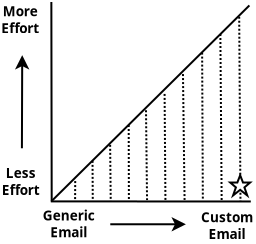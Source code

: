<?xml version="1.0" encoding="UTF-8"?>
<dia:diagram xmlns:dia="http://www.lysator.liu.se/~alla/dia/">
  <dia:layer name="Background" visible="true" active="true">
    <dia:object type="Standard - Line" version="0" id="O0">
      <dia:attribute name="obj_pos">
        <dia:point val="15.099,19.981"/>
      </dia:attribute>
      <dia:attribute name="obj_bb">
        <dia:rectangle val="15.028,10.153;25.034,20.052"/>
      </dia:attribute>
      <dia:attribute name="conn_endpoints">
        <dia:point val="15.099,19.981"/>
        <dia:point val="24.963,10.223"/>
      </dia:attribute>
      <dia:attribute name="numcp">
        <dia:int val="1"/>
      </dia:attribute>
    </dia:object>
    <dia:object type="Standard - Text" version="1" id="O1">
      <dia:attribute name="obj_pos">
        <dia:point val="15.842,21.113"/>
      </dia:attribute>
      <dia:attribute name="obj_bb">
        <dia:rectangle val="15.842,20.518;15.842,21.263"/>
      </dia:attribute>
      <dia:attribute name="text">
        <dia:composite type="text">
          <dia:attribute name="string">
            <dia:string>##</dia:string>
          </dia:attribute>
          <dia:attribute name="font">
            <dia:font family="sans" style="0" name="Helvetica"/>
          </dia:attribute>
          <dia:attribute name="height">
            <dia:real val="0.8"/>
          </dia:attribute>
          <dia:attribute name="pos">
            <dia:point val="15.842,21.113"/>
          </dia:attribute>
          <dia:attribute name="color">
            <dia:color val="#000000"/>
          </dia:attribute>
          <dia:attribute name="alignment">
            <dia:enum val="0"/>
          </dia:attribute>
        </dia:composite>
      </dia:attribute>
      <dia:attribute name="valign">
        <dia:enum val="3"/>
      </dia:attribute>
    </dia:object>
    <dia:object type="Standard - Text" version="1" id="O2">
      <dia:attribute name="obj_pos">
        <dia:point val="15.931,20.97"/>
      </dia:attribute>
      <dia:attribute name="obj_bb">
        <dia:rectangle val="14.467,20.34;17.395,21.977"/>
      </dia:attribute>
      <dia:attribute name="text">
        <dia:composite type="text">
          <dia:attribute name="string">
            <dia:string>#Generic
Email#</dia:string>
          </dia:attribute>
          <dia:attribute name="font">
            <dia:font family="sans" style="80" name="Helvetica-Bold"/>
          </dia:attribute>
          <dia:attribute name="height">
            <dia:real val="0.847"/>
          </dia:attribute>
          <dia:attribute name="pos">
            <dia:point val="15.931,20.97"/>
          </dia:attribute>
          <dia:attribute name="color">
            <dia:color val="#000000"/>
          </dia:attribute>
          <dia:attribute name="alignment">
            <dia:enum val="1"/>
          </dia:attribute>
        </dia:composite>
      </dia:attribute>
      <dia:attribute name="valign">
        <dia:enum val="3"/>
      </dia:attribute>
    </dia:object>
    <dia:object type="Standard - Text" version="1" id="O3">
      <dia:attribute name="obj_pos">
        <dia:point val="23.841,21.058"/>
      </dia:attribute>
      <dia:attribute name="obj_bb">
        <dia:rectangle val="22.402,20.428;25.28,22.065"/>
      </dia:attribute>
      <dia:attribute name="text">
        <dia:composite type="text">
          <dia:attribute name="string">
            <dia:string>#Custom
Email#</dia:string>
          </dia:attribute>
          <dia:attribute name="font">
            <dia:font family="sans" style="80" name="Helvetica-Bold"/>
          </dia:attribute>
          <dia:attribute name="height">
            <dia:real val="0.847"/>
          </dia:attribute>
          <dia:attribute name="pos">
            <dia:point val="23.841,21.058"/>
          </dia:attribute>
          <dia:attribute name="color">
            <dia:color val="#000000"/>
          </dia:attribute>
          <dia:attribute name="alignment">
            <dia:enum val="1"/>
          </dia:attribute>
        </dia:composite>
      </dia:attribute>
      <dia:attribute name="valign">
        <dia:enum val="3"/>
      </dia:attribute>
    </dia:object>
    <dia:object type="Standard - Text" version="1" id="O4">
      <dia:attribute name="obj_pos">
        <dia:point val="13.508,10.762"/>
      </dia:attribute>
      <dia:attribute name="obj_bb">
        <dia:rectangle val="12.419,10.133;14.596,11.769"/>
      </dia:attribute>
      <dia:attribute name="text">
        <dia:composite type="text">
          <dia:attribute name="string">
            <dia:string>#More
Effort#</dia:string>
          </dia:attribute>
          <dia:attribute name="font">
            <dia:font family="sans" style="80" name="Helvetica-Bold"/>
          </dia:attribute>
          <dia:attribute name="height">
            <dia:real val="0.847"/>
          </dia:attribute>
          <dia:attribute name="pos">
            <dia:point val="13.508,10.762"/>
          </dia:attribute>
          <dia:attribute name="color">
            <dia:color val="#000000"/>
          </dia:attribute>
          <dia:attribute name="alignment">
            <dia:enum val="1"/>
          </dia:attribute>
        </dia:composite>
      </dia:attribute>
      <dia:attribute name="valign">
        <dia:enum val="3"/>
      </dia:attribute>
    </dia:object>
    <dia:object type="Standard - Text" version="1" id="O5">
      <dia:attribute name="obj_pos">
        <dia:point val="13.528,18.853"/>
      </dia:attribute>
      <dia:attribute name="obj_bb">
        <dia:rectangle val="12.44,18.223;14.617,19.86"/>
      </dia:attribute>
      <dia:attribute name="text">
        <dia:composite type="text">
          <dia:attribute name="string">
            <dia:string>#Less
Effort#</dia:string>
          </dia:attribute>
          <dia:attribute name="font">
            <dia:font family="sans" style="80" name="Helvetica-Bold"/>
          </dia:attribute>
          <dia:attribute name="height">
            <dia:real val="0.847"/>
          </dia:attribute>
          <dia:attribute name="pos">
            <dia:point val="13.528,18.853"/>
          </dia:attribute>
          <dia:attribute name="color">
            <dia:color val="#000000"/>
          </dia:attribute>
          <dia:attribute name="alignment">
            <dia:enum val="1"/>
          </dia:attribute>
        </dia:composite>
      </dia:attribute>
      <dia:attribute name="valign">
        <dia:enum val="3"/>
      </dia:attribute>
    </dia:object>
    <dia:object type="Standard - Line" version="0" id="O6">
      <dia:attribute name="obj_pos">
        <dia:point val="18.008,21.163"/>
      </dia:attribute>
      <dia:attribute name="obj_bb">
        <dia:rectangle val="17.957,20.803;21.9,21.526"/>
      </dia:attribute>
      <dia:attribute name="conn_endpoints">
        <dia:point val="18.008,21.163"/>
        <dia:point val="21.788,21.165"/>
      </dia:attribute>
      <dia:attribute name="numcp">
        <dia:int val="1"/>
      </dia:attribute>
      <dia:attribute name="end_arrow">
        <dia:enum val="22"/>
      </dia:attribute>
      <dia:attribute name="end_arrow_length">
        <dia:real val="0.5"/>
      </dia:attribute>
      <dia:attribute name="end_arrow_width">
        <dia:real val="0.5"/>
      </dia:attribute>
    </dia:object>
    <dia:object type="Standard - Line" version="0" id="O7">
      <dia:attribute name="obj_pos">
        <dia:point val="13.59,17.363"/>
      </dia:attribute>
      <dia:attribute name="obj_bb">
        <dia:rectangle val="13.241,12.598;13.965,17.413"/>
      </dia:attribute>
      <dia:attribute name="conn_endpoints">
        <dia:point val="13.59,17.363"/>
        <dia:point val="13.605,12.709"/>
      </dia:attribute>
      <dia:attribute name="numcp">
        <dia:int val="1"/>
      </dia:attribute>
      <dia:attribute name="end_arrow">
        <dia:enum val="22"/>
      </dia:attribute>
      <dia:attribute name="end_arrow_length">
        <dia:real val="0.5"/>
      </dia:attribute>
      <dia:attribute name="end_arrow_width">
        <dia:real val="0.5"/>
      </dia:attribute>
    </dia:object>
    <dia:object type="Standard - Line" version="0" id="O8">
      <dia:attribute name="obj_pos">
        <dia:point val="18.001,17.193"/>
      </dia:attribute>
      <dia:attribute name="obj_bb">
        <dia:rectangle val="17.95,17.143;18.081,20.046"/>
      </dia:attribute>
      <dia:attribute name="conn_endpoints">
        <dia:point val="18.001,17.193"/>
        <dia:point val="18.03,19.996"/>
      </dia:attribute>
      <dia:attribute name="numcp">
        <dia:int val="1"/>
      </dia:attribute>
      <dia:attribute name="line_style">
        <dia:enum val="4"/>
      </dia:attribute>
    </dia:object>
    <dia:object type="Standard - Line" version="0" id="O9">
      <dia:attribute name="obj_pos">
        <dia:point val="16.255,19.003"/>
      </dia:attribute>
      <dia:attribute name="obj_bb">
        <dia:rectangle val="16.199,18.953;16.305,19.973"/>
      </dia:attribute>
      <dia:attribute name="conn_endpoints">
        <dia:point val="16.255,19.003"/>
        <dia:point val="16.249,19.923"/>
      </dia:attribute>
      <dia:attribute name="numcp">
        <dia:int val="1"/>
      </dia:attribute>
      <dia:attribute name="line_style">
        <dia:enum val="4"/>
      </dia:attribute>
    </dia:object>
    <dia:object type="Standard - Line" version="0" id="O10">
      <dia:attribute name="obj_pos">
        <dia:point val="17.12,17.994"/>
      </dia:attribute>
      <dia:attribute name="obj_bb">
        <dia:rectangle val="17.07,17.944;17.182,19.965"/>
      </dia:attribute>
      <dia:attribute name="conn_endpoints">
        <dia:point val="17.12,17.994"/>
        <dia:point val="17.132,19.914"/>
      </dia:attribute>
      <dia:attribute name="numcp">
        <dia:int val="1"/>
      </dia:attribute>
      <dia:attribute name="line_style">
        <dia:enum val="4"/>
      </dia:attribute>
    </dia:object>
    <dia:object type="Standard - Line" version="0" id="O11">
      <dia:attribute name="obj_pos">
        <dia:point val="19.794,15.464"/>
      </dia:attribute>
      <dia:attribute name="obj_bb">
        <dia:rectangle val="19.744,15.413;19.898,20.004"/>
      </dia:attribute>
      <dia:attribute name="conn_endpoints">
        <dia:point val="19.794,15.464"/>
        <dia:point val="19.847,19.953"/>
      </dia:attribute>
      <dia:attribute name="numcp">
        <dia:int val="1"/>
      </dia:attribute>
      <dia:attribute name="line_style">
        <dia:enum val="4"/>
      </dia:attribute>
    </dia:object>
    <dia:object type="Standard - Line" version="0" id="O12">
      <dia:attribute name="obj_pos">
        <dia:point val="20.724,14.647"/>
      </dia:attribute>
      <dia:attribute name="obj_bb">
        <dia:rectangle val="20.674,14.597;20.816,20.075"/>
      </dia:attribute>
      <dia:attribute name="conn_endpoints">
        <dia:point val="20.724,14.647"/>
        <dia:point val="20.766,20.025"/>
      </dia:attribute>
      <dia:attribute name="numcp">
        <dia:int val="1"/>
      </dia:attribute>
      <dia:attribute name="line_style">
        <dia:enum val="4"/>
      </dia:attribute>
    </dia:object>
    <dia:object type="Standard - Line" version="0" id="O13">
      <dia:attribute name="obj_pos">
        <dia:point val="18.929,16.201"/>
      </dia:attribute>
      <dia:attribute name="obj_bb">
        <dia:rectangle val="18.879,16.15;18.989,20.066"/>
      </dia:attribute>
      <dia:attribute name="conn_endpoints">
        <dia:point val="18.929,16.201"/>
        <dia:point val="18.939,20.016"/>
      </dia:attribute>
      <dia:attribute name="numcp">
        <dia:int val="1"/>
      </dia:attribute>
      <dia:attribute name="line_style">
        <dia:enum val="4"/>
      </dia:attribute>
    </dia:object>
    <dia:object type="Standard - Line" version="0" id="O14">
      <dia:attribute name="obj_pos">
        <dia:point val="21.643,13.654"/>
      </dia:attribute>
      <dia:attribute name="obj_bb">
        <dia:rectangle val="21.593,13.604;21.774,19.998"/>
      </dia:attribute>
      <dia:attribute name="conn_endpoints">
        <dia:point val="21.643,13.654"/>
        <dia:point val="21.723,19.948"/>
      </dia:attribute>
      <dia:attribute name="numcp">
        <dia:int val="1"/>
      </dia:attribute>
      <dia:attribute name="line_style">
        <dia:enum val="4"/>
      </dia:attribute>
    </dia:object>
    <dia:object type="Standard - Line" version="0" id="O15">
      <dia:attribute name="obj_pos">
        <dia:point val="22.601,12.581"/>
      </dia:attribute>
      <dia:attribute name="obj_bb">
        <dia:rectangle val="22.55,12.531;22.686,20.0"/>
      </dia:attribute>
      <dia:attribute name="conn_endpoints">
        <dia:point val="22.601,12.581"/>
        <dia:point val="22.636,19.95"/>
      </dia:attribute>
      <dia:attribute name="numcp">
        <dia:int val="1"/>
      </dia:attribute>
      <dia:attribute name="line_style">
        <dia:enum val="4"/>
      </dia:attribute>
    </dia:object>
    <dia:object type="Standard - Line" version="0" id="O16">
      <dia:attribute name="obj_pos">
        <dia:point val="23.513,11.652"/>
      </dia:attribute>
      <dia:attribute name="obj_bb">
        <dia:rectangle val="23.463,11.602;23.628,20.078"/>
      </dia:attribute>
      <dia:attribute name="conn_endpoints">
        <dia:point val="23.513,11.652"/>
        <dia:point val="23.577,20.028"/>
      </dia:attribute>
      <dia:attribute name="numcp">
        <dia:int val="1"/>
      </dia:attribute>
      <dia:attribute name="line_style">
        <dia:enum val="4"/>
      </dia:attribute>
    </dia:object>
    <dia:object type="Standard - Line" version="0" id="O17">
      <dia:attribute name="obj_pos">
        <dia:point val="24.454,10.788"/>
      </dia:attribute>
      <dia:attribute name="obj_bb">
        <dia:rectangle val="24.404,10.737;24.569,20.094"/>
      </dia:attribute>
      <dia:attribute name="conn_endpoints">
        <dia:point val="24.454,10.788"/>
        <dia:point val="24.518,20.044"/>
      </dia:attribute>
      <dia:attribute name="numcp">
        <dia:int val="1"/>
      </dia:attribute>
      <dia:attribute name="line_style">
        <dia:enum val="4"/>
      </dia:attribute>
    </dia:object>
    <dia:object type="Geometric - Five Point Star" version="1" id="O18">
      <dia:attribute name="obj_pos">
        <dia:point val="24.006,18.715"/>
      </dia:attribute>
      <dia:attribute name="obj_bb">
        <dia:rectangle val="23.87,18.577;25.134,19.871"/>
      </dia:attribute>
      <dia:attribute name="meta">
        <dia:composite type="dict"/>
      </dia:attribute>
      <dia:attribute name="elem_corner">
        <dia:point val="24.006,18.715"/>
      </dia:attribute>
      <dia:attribute name="elem_width">
        <dia:real val="0.993"/>
      </dia:attribute>
      <dia:attribute name="elem_height">
        <dia:real val="1.009"/>
      </dia:attribute>
      <dia:attribute name="line_width">
        <dia:real val="0.1"/>
      </dia:attribute>
      <dia:attribute name="line_colour">
        <dia:color val="#000000"/>
      </dia:attribute>
      <dia:attribute name="fill_colour">
        <dia:color val="#ffffff"/>
      </dia:attribute>
      <dia:attribute name="show_background">
        <dia:boolean val="true"/>
      </dia:attribute>
      <dia:attribute name="line_style">
        <dia:enum val="0"/>
        <dia:real val="1"/>
      </dia:attribute>
      <dia:attribute name="flip_horizontal">
        <dia:boolean val="false"/>
      </dia:attribute>
      <dia:attribute name="flip_vertical">
        <dia:boolean val="false"/>
      </dia:attribute>
      <dia:attribute name="subscale">
        <dia:real val="1"/>
      </dia:attribute>
    </dia:object>
    <dia:group>
      <dia:object type="Standard - Line" version="0" id="O19">
        <dia:attribute name="obj_pos">
          <dia:point val="15.035,20.02"/>
        </dia:attribute>
        <dia:attribute name="obj_bb">
          <dia:rectangle val="14.985,19.97;25.084,20.076"/>
        </dia:attribute>
        <dia:attribute name="conn_endpoints">
          <dia:point val="15.035,20.02"/>
          <dia:point val="25.034,20.026"/>
        </dia:attribute>
        <dia:attribute name="numcp">
          <dia:int val="1"/>
        </dia:attribute>
      </dia:object>
      <dia:object type="Standard - Line" version="0" id="O20">
        <dia:attribute name="obj_pos">
          <dia:point val="15.079,20.02"/>
        </dia:attribute>
        <dia:attribute name="obj_bb">
          <dia:rectangle val="15.012,10.001;15.129,20.07"/>
        </dia:attribute>
        <dia:attribute name="conn_endpoints">
          <dia:point val="15.079,20.02"/>
          <dia:point val="15.062,10.051"/>
        </dia:attribute>
        <dia:attribute name="numcp">
          <dia:int val="1"/>
        </dia:attribute>
      </dia:object>
    </dia:group>
  </dia:layer>
</dia:diagram>
